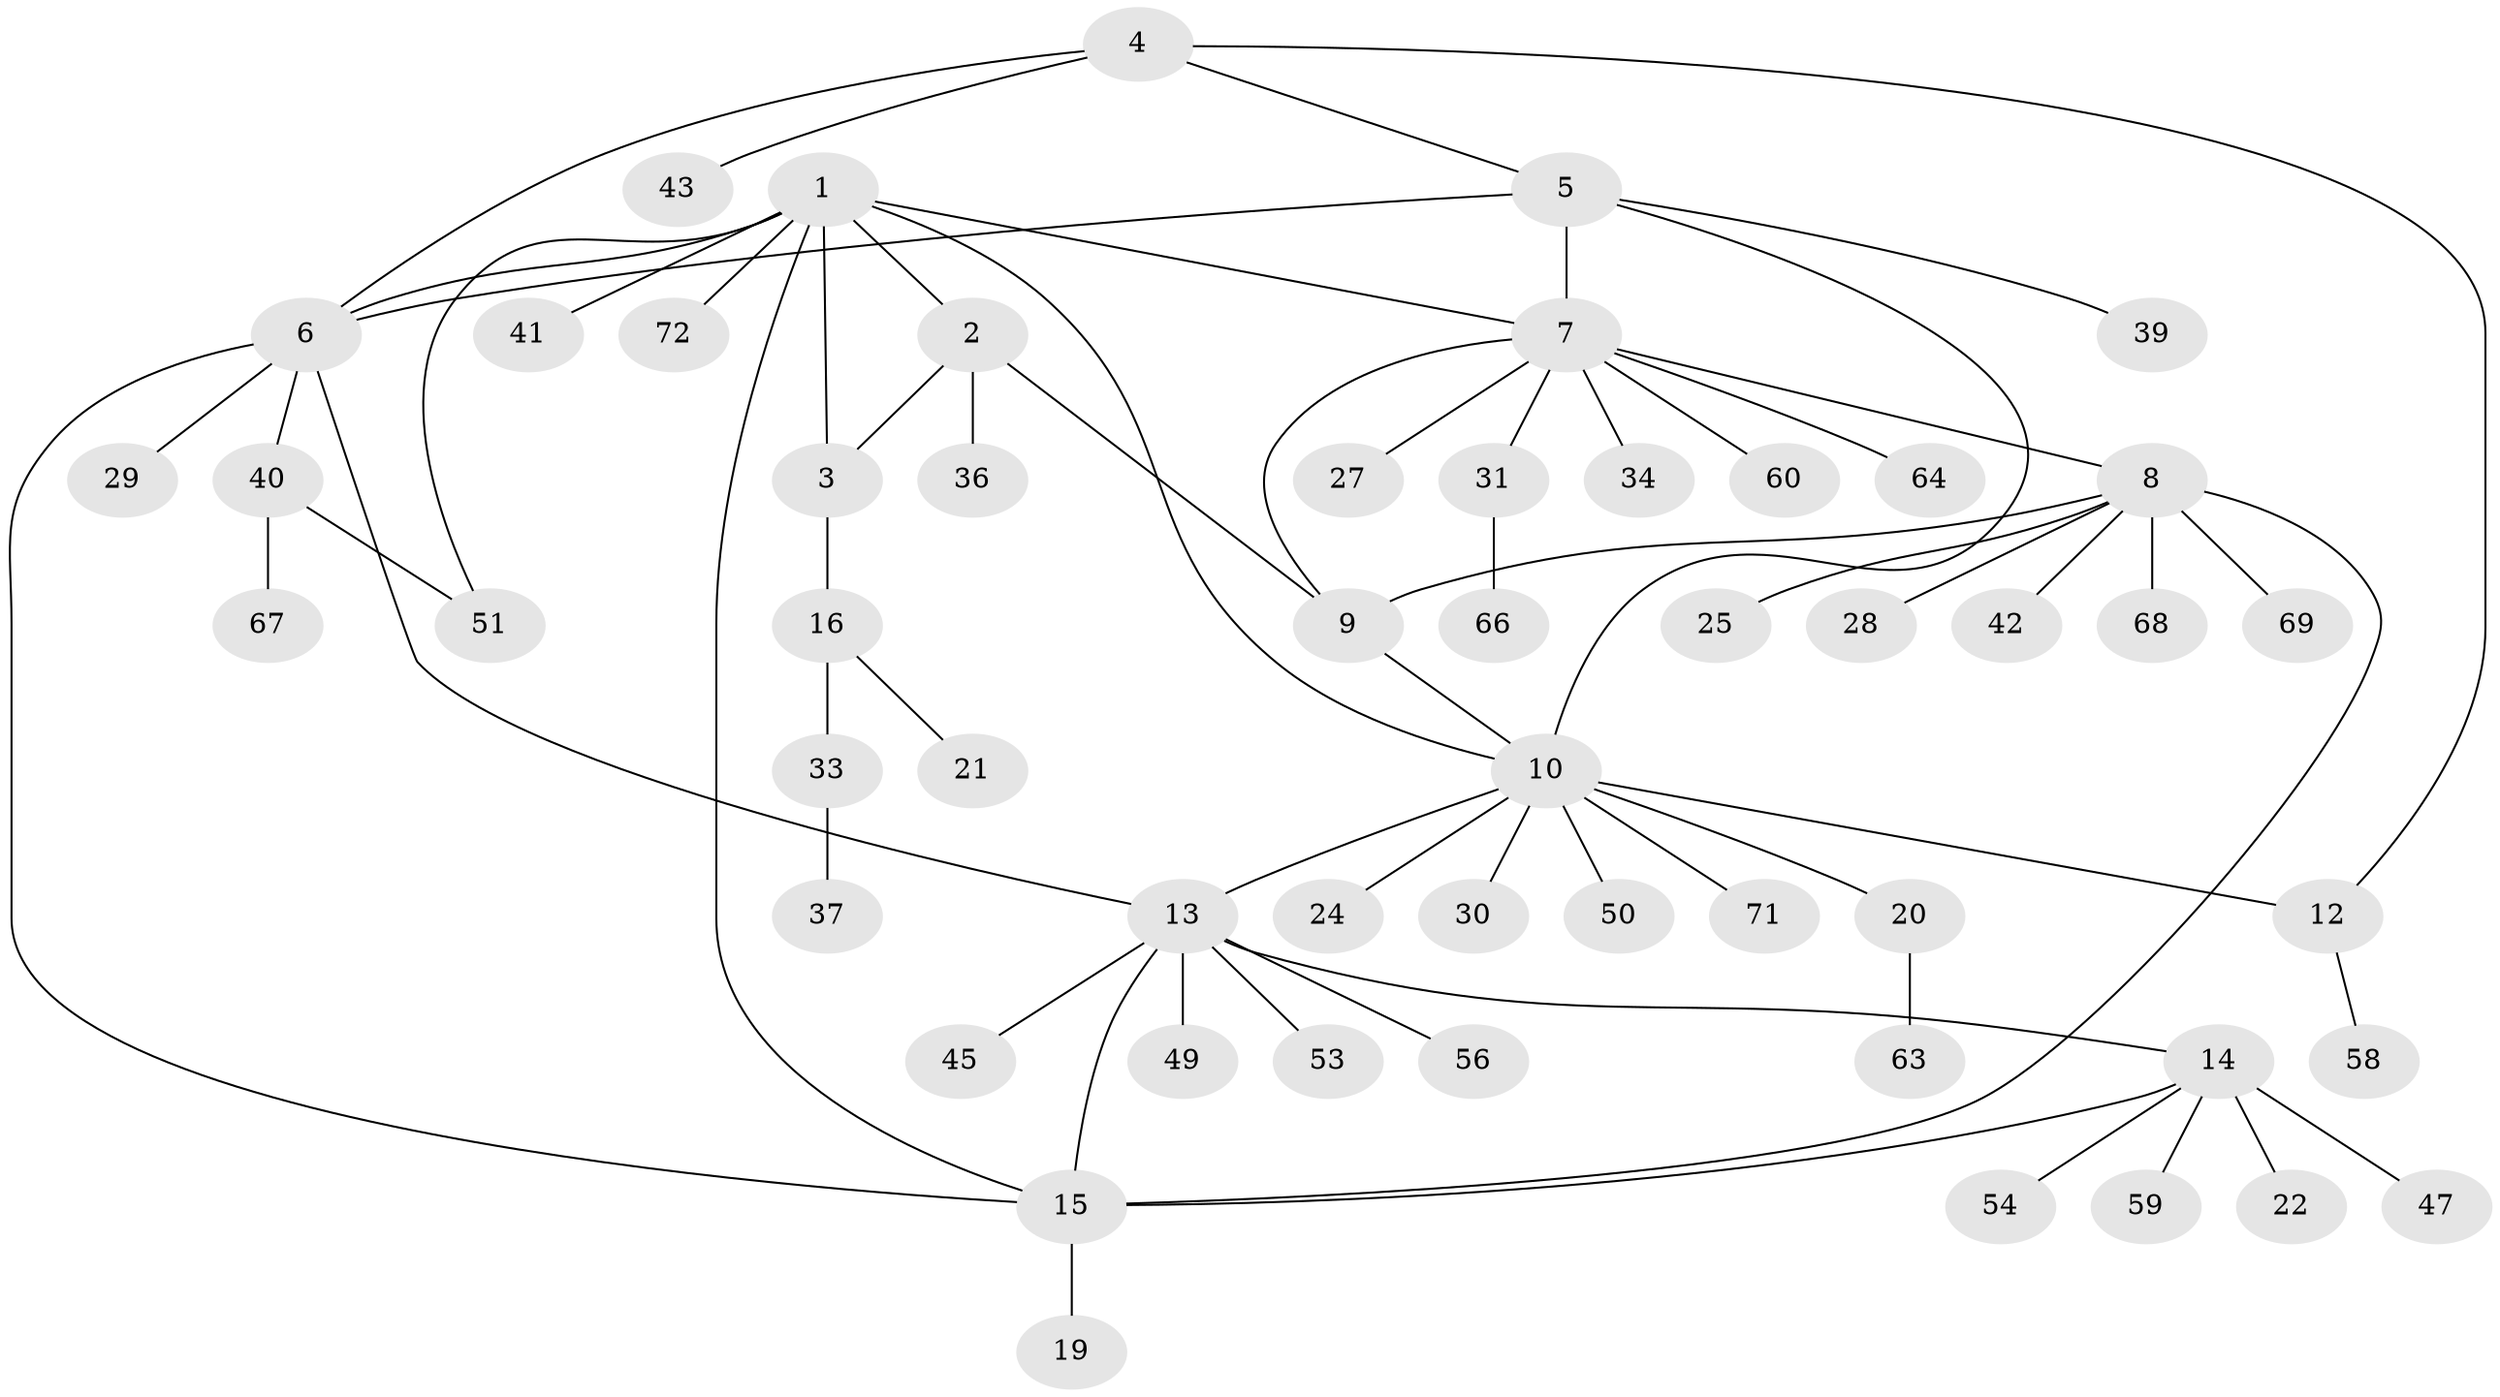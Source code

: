 // original degree distribution, {10: 0.013888888888888888, 4: 0.06944444444444445, 5: 0.027777777777777776, 8: 0.013888888888888888, 9: 0.027777777777777776, 7: 0.05555555555555555, 6: 0.013888888888888888, 3: 0.041666666666666664, 1: 0.5694444444444444, 2: 0.16666666666666666}
// Generated by graph-tools (version 1.1) at 2025/42/03/06/25 10:42:14]
// undirected, 54 vertices, 67 edges
graph export_dot {
graph [start="1"]
  node [color=gray90,style=filled];
  1 [super="+18"];
  2 [super="+26"];
  3 [super="+65"];
  4;
  5 [super="+61"];
  6 [super="+35"];
  7 [super="+55"];
  8 [super="+70"];
  9 [super="+46"];
  10 [super="+11"];
  12 [super="+48"];
  13 [super="+17"];
  14 [super="+23"];
  15 [super="+38"];
  16 [super="+52"];
  19;
  20 [super="+57"];
  21;
  22 [super="+44"];
  24;
  25;
  27;
  28;
  29;
  30;
  31 [super="+32"];
  33;
  34;
  36;
  37;
  39;
  40 [super="+62"];
  41;
  42;
  43;
  45;
  47;
  49;
  50;
  51;
  53;
  54;
  56;
  58;
  59;
  60;
  63;
  64;
  66;
  67;
  68;
  69;
  71;
  72;
  1 -- 2;
  1 -- 3;
  1 -- 6;
  1 -- 15;
  1 -- 41;
  1 -- 51;
  1 -- 72;
  1 -- 10;
  1 -- 7;
  2 -- 3;
  2 -- 9;
  2 -- 36;
  3 -- 16;
  4 -- 5;
  4 -- 6;
  4 -- 12;
  4 -- 43;
  5 -- 6;
  5 -- 7;
  5 -- 39;
  5 -- 10;
  6 -- 13;
  6 -- 29;
  6 -- 40;
  6 -- 15;
  7 -- 8;
  7 -- 9;
  7 -- 27;
  7 -- 31;
  7 -- 34;
  7 -- 60;
  7 -- 64;
  8 -- 9;
  8 -- 15;
  8 -- 25;
  8 -- 28;
  8 -- 42;
  8 -- 68;
  8 -- 69;
  9 -- 10 [weight=2];
  10 -- 12 [weight=2];
  10 -- 13;
  10 -- 24;
  10 -- 30;
  10 -- 50;
  10 -- 71;
  10 -- 20;
  12 -- 58;
  13 -- 14;
  13 -- 15;
  13 -- 45;
  13 -- 53;
  13 -- 56;
  13 -- 49;
  14 -- 15;
  14 -- 22;
  14 -- 47;
  14 -- 54;
  14 -- 59;
  15 -- 19;
  16 -- 21;
  16 -- 33;
  20 -- 63;
  31 -- 66;
  33 -- 37;
  40 -- 51;
  40 -- 67;
}
